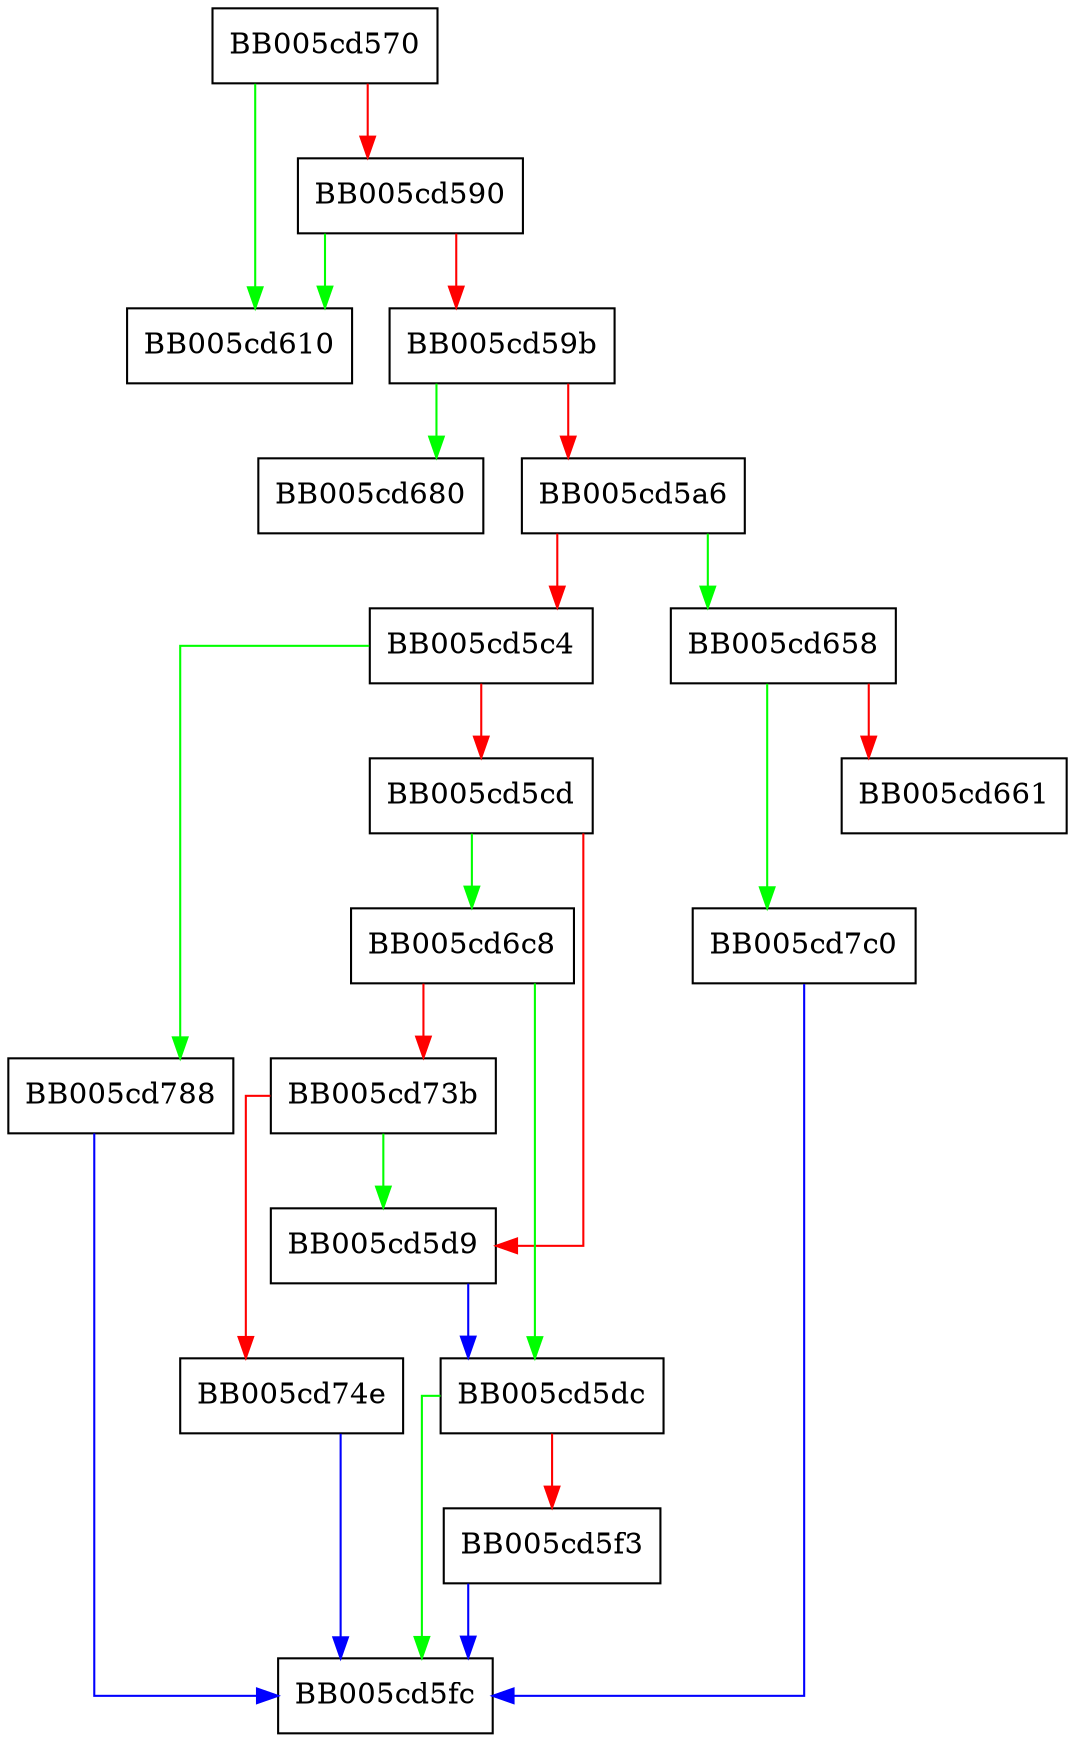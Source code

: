 digraph EVP_MAC_final {
  node [shape="box"];
  graph [splines=ortho];
  BB005cd570 -> BB005cd610 [color="green"];
  BB005cd570 -> BB005cd590 [color="red"];
  BB005cd590 -> BB005cd610 [color="green"];
  BB005cd590 -> BB005cd59b [color="red"];
  BB005cd59b -> BB005cd680 [color="green"];
  BB005cd59b -> BB005cd5a6 [color="red"];
  BB005cd5a6 -> BB005cd658 [color="green"];
  BB005cd5a6 -> BB005cd5c4 [color="red"];
  BB005cd5c4 -> BB005cd788 [color="green"];
  BB005cd5c4 -> BB005cd5cd [color="red"];
  BB005cd5cd -> BB005cd6c8 [color="green"];
  BB005cd5cd -> BB005cd5d9 [color="red"];
  BB005cd5d9 -> BB005cd5dc [color="blue"];
  BB005cd5dc -> BB005cd5fc [color="green"];
  BB005cd5dc -> BB005cd5f3 [color="red"];
  BB005cd5f3 -> BB005cd5fc [color="blue"];
  BB005cd658 -> BB005cd7c0 [color="green"];
  BB005cd658 -> BB005cd661 [color="red"];
  BB005cd6c8 -> BB005cd5dc [color="green"];
  BB005cd6c8 -> BB005cd73b [color="red"];
  BB005cd73b -> BB005cd5d9 [color="green"];
  BB005cd73b -> BB005cd74e [color="red"];
  BB005cd74e -> BB005cd5fc [color="blue"];
  BB005cd788 -> BB005cd5fc [color="blue"];
  BB005cd7c0 -> BB005cd5fc [color="blue"];
}